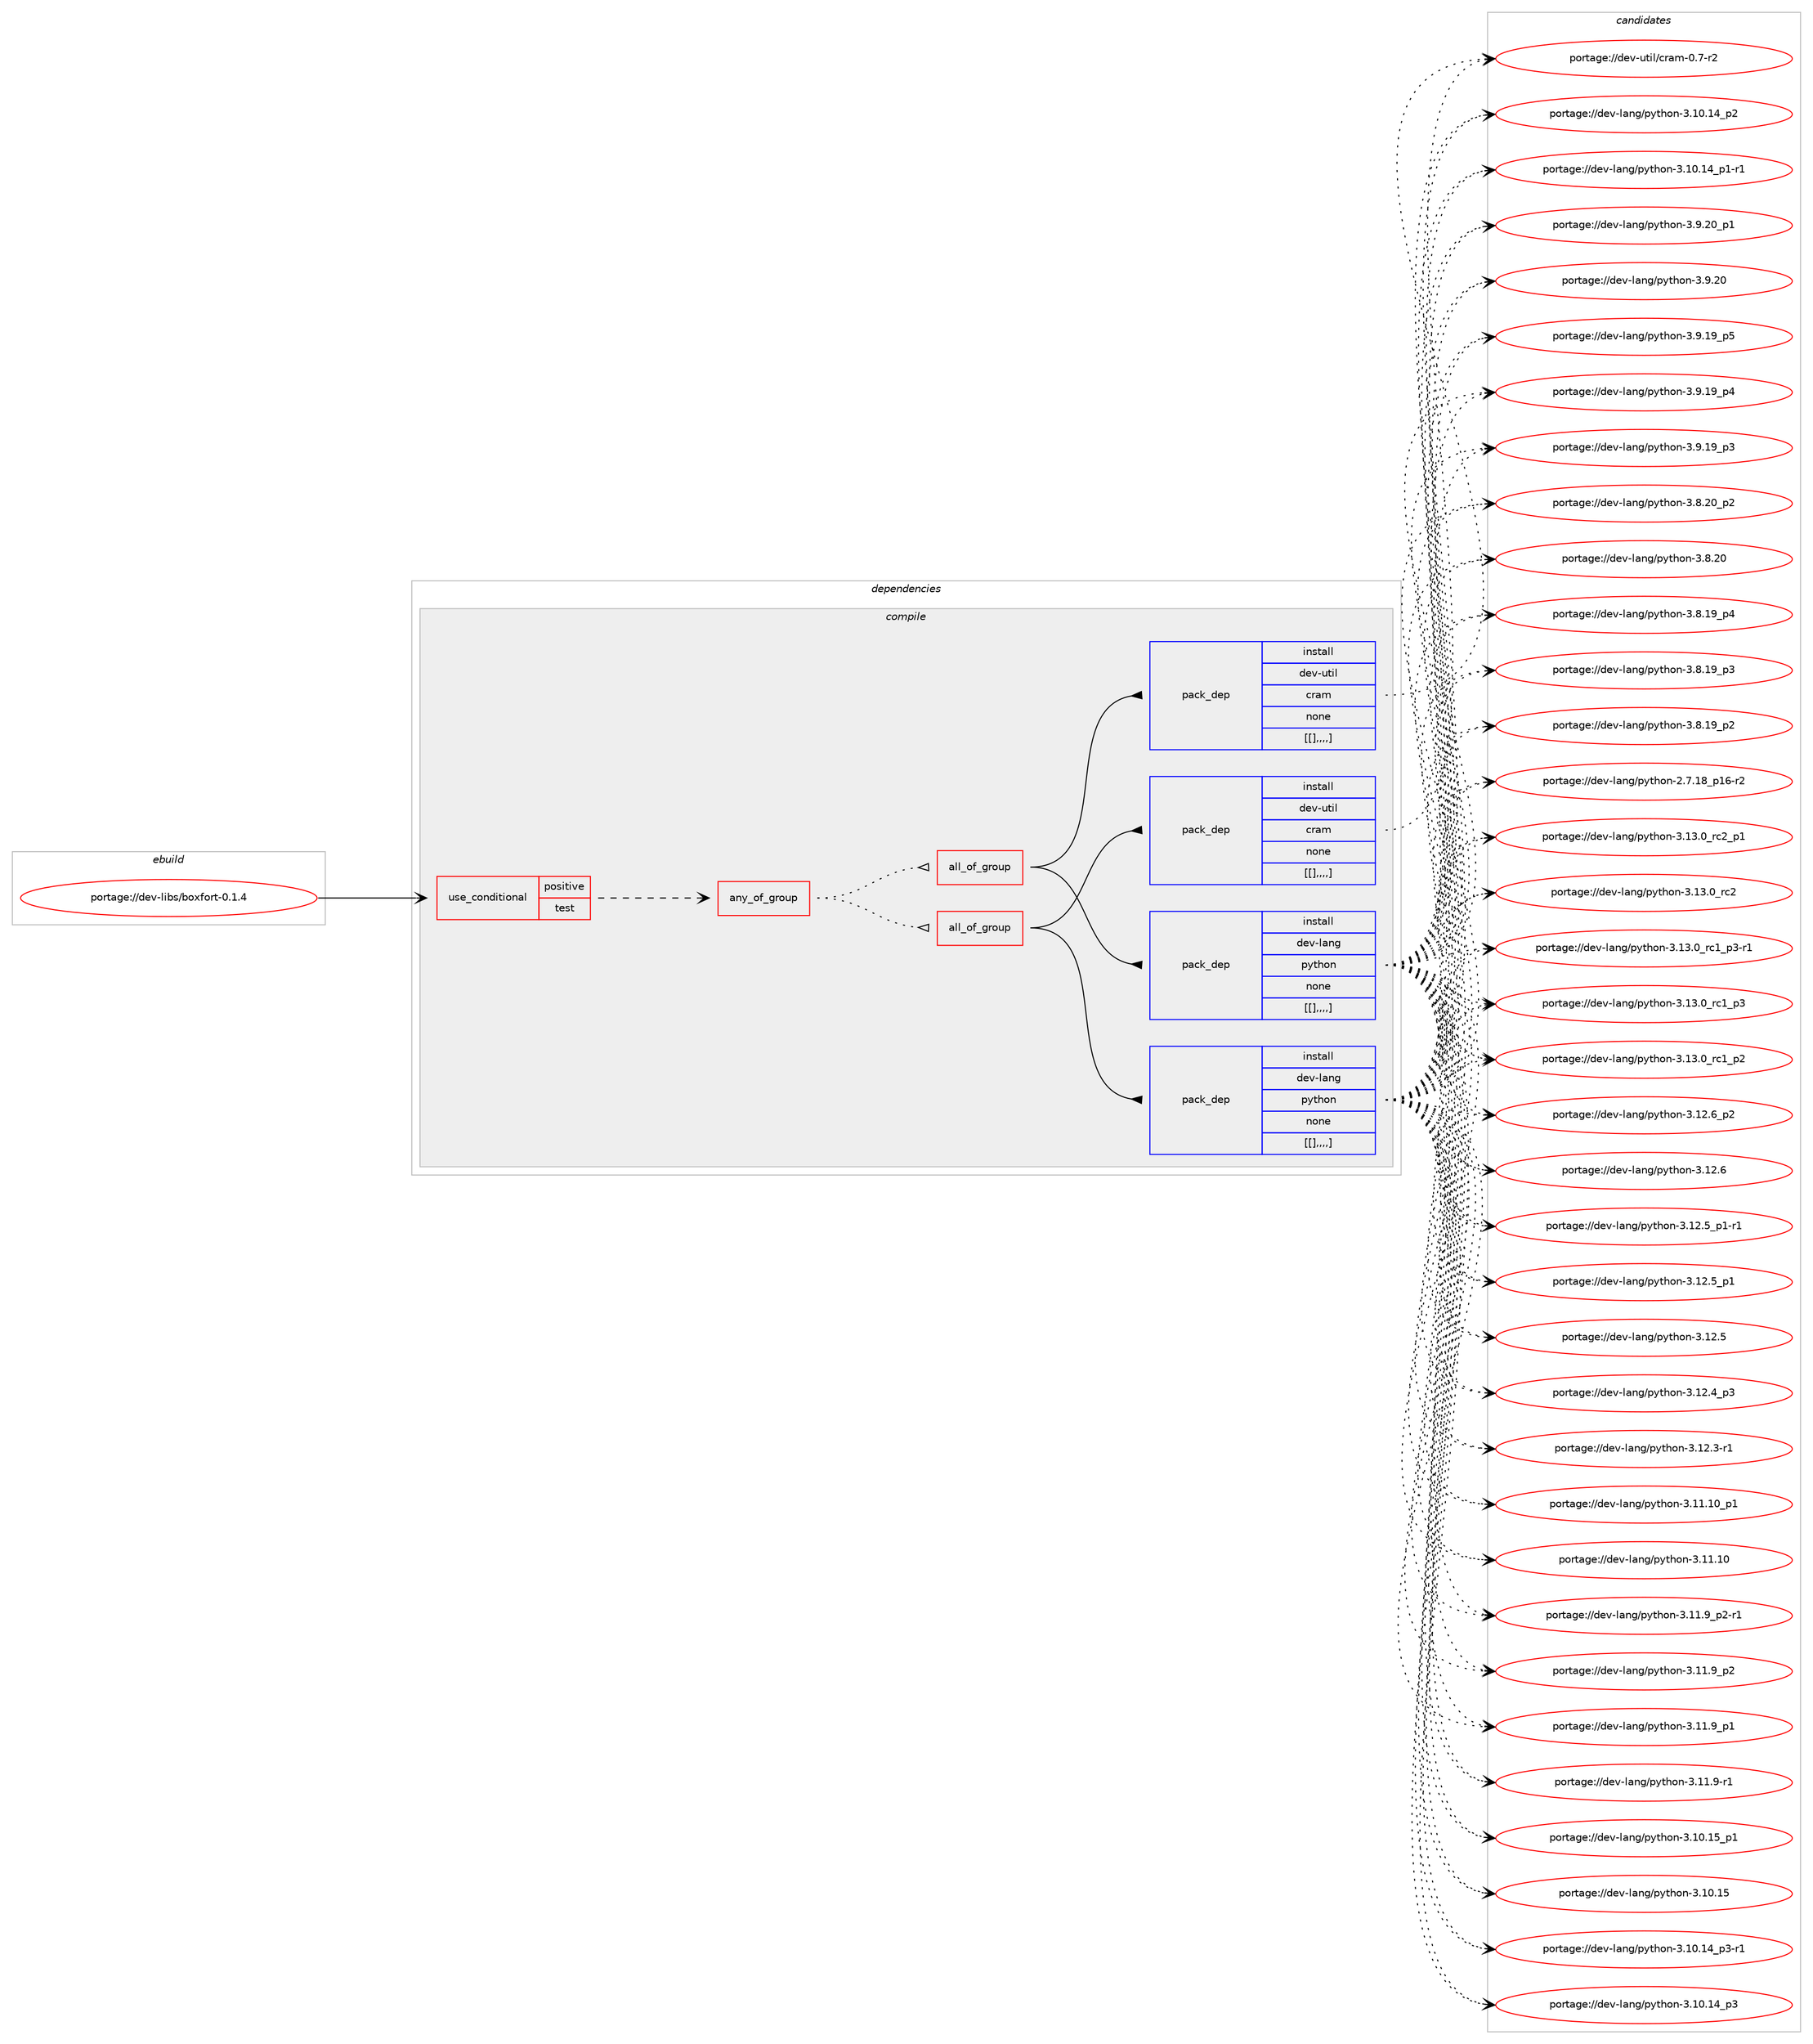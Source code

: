 digraph prolog {

# *************
# Graph options
# *************

newrank=true;
concentrate=true;
compound=true;
graph [rankdir=LR,fontname=Helvetica,fontsize=10,ranksep=1.5];#, ranksep=2.5, nodesep=0.2];
edge  [arrowhead=vee];
node  [fontname=Helvetica,fontsize=10];

# **********
# The ebuild
# **********

subgraph cluster_leftcol {
color=gray;
label=<<i>ebuild</i>>;
id [label="portage://dev-libs/boxfort-0.1.4", color=red, width=4, href="../dev-libs/boxfort-0.1.4.svg"];
}

# ****************
# The dependencies
# ****************

subgraph cluster_midcol {
color=gray;
label=<<i>dependencies</i>>;
subgraph cluster_compile {
fillcolor="#eeeeee";
style=filled;
label=<<i>compile</i>>;
subgraph cond26683 {
dependency107989 [label=<<TABLE BORDER="0" CELLBORDER="1" CELLSPACING="0" CELLPADDING="4"><TR><TD ROWSPAN="3" CELLPADDING="10">use_conditional</TD></TR><TR><TD>positive</TD></TR><TR><TD>test</TD></TR></TABLE>>, shape=none, color=red];
subgraph any978 {
dependency107990 [label=<<TABLE BORDER="0" CELLBORDER="1" CELLSPACING="0" CELLPADDING="4"><TR><TD CELLPADDING="10">any_of_group</TD></TR></TABLE>>, shape=none, color=red];subgraph all146 {
dependency107991 [label=<<TABLE BORDER="0" CELLBORDER="1" CELLSPACING="0" CELLPADDING="4"><TR><TD CELLPADDING="10">all_of_group</TD></TR></TABLE>>, shape=none, color=red];subgraph pack80185 {
dependency107992 [label=<<TABLE BORDER="0" CELLBORDER="1" CELLSPACING="0" CELLPADDING="4" WIDTH="220"><TR><TD ROWSPAN="6" CELLPADDING="30">pack_dep</TD></TR><TR><TD WIDTH="110">install</TD></TR><TR><TD>dev-lang</TD></TR><TR><TD>python</TD></TR><TR><TD>none</TD></TR><TR><TD>[[],,,,]</TD></TR></TABLE>>, shape=none, color=blue];
}
dependency107991:e -> dependency107992:w [weight=20,style="solid",arrowhead="inv"];
subgraph pack80186 {
dependency107993 [label=<<TABLE BORDER="0" CELLBORDER="1" CELLSPACING="0" CELLPADDING="4" WIDTH="220"><TR><TD ROWSPAN="6" CELLPADDING="30">pack_dep</TD></TR><TR><TD WIDTH="110">install</TD></TR><TR><TD>dev-util</TD></TR><TR><TD>cram</TD></TR><TR><TD>none</TD></TR><TR><TD>[[],,,,]</TD></TR></TABLE>>, shape=none, color=blue];
}
dependency107991:e -> dependency107993:w [weight=20,style="solid",arrowhead="inv"];
}
dependency107990:e -> dependency107991:w [weight=20,style="dotted",arrowhead="oinv"];
subgraph all147 {
dependency107994 [label=<<TABLE BORDER="0" CELLBORDER="1" CELLSPACING="0" CELLPADDING="4"><TR><TD CELLPADDING="10">all_of_group</TD></TR></TABLE>>, shape=none, color=red];subgraph pack80187 {
dependency107995 [label=<<TABLE BORDER="0" CELLBORDER="1" CELLSPACING="0" CELLPADDING="4" WIDTH="220"><TR><TD ROWSPAN="6" CELLPADDING="30">pack_dep</TD></TR><TR><TD WIDTH="110">install</TD></TR><TR><TD>dev-lang</TD></TR><TR><TD>python</TD></TR><TR><TD>none</TD></TR><TR><TD>[[],,,,]</TD></TR></TABLE>>, shape=none, color=blue];
}
dependency107994:e -> dependency107995:w [weight=20,style="solid",arrowhead="inv"];
subgraph pack80188 {
dependency107996 [label=<<TABLE BORDER="0" CELLBORDER="1" CELLSPACING="0" CELLPADDING="4" WIDTH="220"><TR><TD ROWSPAN="6" CELLPADDING="30">pack_dep</TD></TR><TR><TD WIDTH="110">install</TD></TR><TR><TD>dev-util</TD></TR><TR><TD>cram</TD></TR><TR><TD>none</TD></TR><TR><TD>[[],,,,]</TD></TR></TABLE>>, shape=none, color=blue];
}
dependency107994:e -> dependency107996:w [weight=20,style="solid",arrowhead="inv"];
}
dependency107990:e -> dependency107994:w [weight=20,style="dotted",arrowhead="oinv"];
}
dependency107989:e -> dependency107990:w [weight=20,style="dashed",arrowhead="vee"];
}
id:e -> dependency107989:w [weight=20,style="solid",arrowhead="vee"];
}
subgraph cluster_compileandrun {
fillcolor="#eeeeee";
style=filled;
label=<<i>compile and run</i>>;
}
subgraph cluster_run {
fillcolor="#eeeeee";
style=filled;
label=<<i>run</i>>;
}
}

# **************
# The candidates
# **************

subgraph cluster_choices {
rank=same;
color=gray;
label=<<i>candidates</i>>;

subgraph choice80185 {
color=black;
nodesep=1;
choice100101118451089711010347112121116104111110455146495146489511499509511249 [label="portage://dev-lang/python-3.13.0_rc2_p1", color=red, width=4,href="../dev-lang/python-3.13.0_rc2_p1.svg"];
choice10010111845108971101034711212111610411111045514649514648951149950 [label="portage://dev-lang/python-3.13.0_rc2", color=red, width=4,href="../dev-lang/python-3.13.0_rc2.svg"];
choice1001011184510897110103471121211161041111104551464951464895114994995112514511449 [label="portage://dev-lang/python-3.13.0_rc1_p3-r1", color=red, width=4,href="../dev-lang/python-3.13.0_rc1_p3-r1.svg"];
choice100101118451089711010347112121116104111110455146495146489511499499511251 [label="portage://dev-lang/python-3.13.0_rc1_p3", color=red, width=4,href="../dev-lang/python-3.13.0_rc1_p3.svg"];
choice100101118451089711010347112121116104111110455146495146489511499499511250 [label="portage://dev-lang/python-3.13.0_rc1_p2", color=red, width=4,href="../dev-lang/python-3.13.0_rc1_p2.svg"];
choice100101118451089711010347112121116104111110455146495046549511250 [label="portage://dev-lang/python-3.12.6_p2", color=red, width=4,href="../dev-lang/python-3.12.6_p2.svg"];
choice10010111845108971101034711212111610411111045514649504654 [label="portage://dev-lang/python-3.12.6", color=red, width=4,href="../dev-lang/python-3.12.6.svg"];
choice1001011184510897110103471121211161041111104551464950465395112494511449 [label="portage://dev-lang/python-3.12.5_p1-r1", color=red, width=4,href="../dev-lang/python-3.12.5_p1-r1.svg"];
choice100101118451089711010347112121116104111110455146495046539511249 [label="portage://dev-lang/python-3.12.5_p1", color=red, width=4,href="../dev-lang/python-3.12.5_p1.svg"];
choice10010111845108971101034711212111610411111045514649504653 [label="portage://dev-lang/python-3.12.5", color=red, width=4,href="../dev-lang/python-3.12.5.svg"];
choice100101118451089711010347112121116104111110455146495046529511251 [label="portage://dev-lang/python-3.12.4_p3", color=red, width=4,href="../dev-lang/python-3.12.4_p3.svg"];
choice100101118451089711010347112121116104111110455146495046514511449 [label="portage://dev-lang/python-3.12.3-r1", color=red, width=4,href="../dev-lang/python-3.12.3-r1.svg"];
choice10010111845108971101034711212111610411111045514649494649489511249 [label="portage://dev-lang/python-3.11.10_p1", color=red, width=4,href="../dev-lang/python-3.11.10_p1.svg"];
choice1001011184510897110103471121211161041111104551464949464948 [label="portage://dev-lang/python-3.11.10", color=red, width=4,href="../dev-lang/python-3.11.10.svg"];
choice1001011184510897110103471121211161041111104551464949465795112504511449 [label="portage://dev-lang/python-3.11.9_p2-r1", color=red, width=4,href="../dev-lang/python-3.11.9_p2-r1.svg"];
choice100101118451089711010347112121116104111110455146494946579511250 [label="portage://dev-lang/python-3.11.9_p2", color=red, width=4,href="../dev-lang/python-3.11.9_p2.svg"];
choice100101118451089711010347112121116104111110455146494946579511249 [label="portage://dev-lang/python-3.11.9_p1", color=red, width=4,href="../dev-lang/python-3.11.9_p1.svg"];
choice100101118451089711010347112121116104111110455146494946574511449 [label="portage://dev-lang/python-3.11.9-r1", color=red, width=4,href="../dev-lang/python-3.11.9-r1.svg"];
choice10010111845108971101034711212111610411111045514649484649539511249 [label="portage://dev-lang/python-3.10.15_p1", color=red, width=4,href="../dev-lang/python-3.10.15_p1.svg"];
choice1001011184510897110103471121211161041111104551464948464953 [label="portage://dev-lang/python-3.10.15", color=red, width=4,href="../dev-lang/python-3.10.15.svg"];
choice100101118451089711010347112121116104111110455146494846495295112514511449 [label="portage://dev-lang/python-3.10.14_p3-r1", color=red, width=4,href="../dev-lang/python-3.10.14_p3-r1.svg"];
choice10010111845108971101034711212111610411111045514649484649529511251 [label="portage://dev-lang/python-3.10.14_p3", color=red, width=4,href="../dev-lang/python-3.10.14_p3.svg"];
choice10010111845108971101034711212111610411111045514649484649529511250 [label="portage://dev-lang/python-3.10.14_p2", color=red, width=4,href="../dev-lang/python-3.10.14_p2.svg"];
choice100101118451089711010347112121116104111110455146494846495295112494511449 [label="portage://dev-lang/python-3.10.14_p1-r1", color=red, width=4,href="../dev-lang/python-3.10.14_p1-r1.svg"];
choice100101118451089711010347112121116104111110455146574650489511249 [label="portage://dev-lang/python-3.9.20_p1", color=red, width=4,href="../dev-lang/python-3.9.20_p1.svg"];
choice10010111845108971101034711212111610411111045514657465048 [label="portage://dev-lang/python-3.9.20", color=red, width=4,href="../dev-lang/python-3.9.20.svg"];
choice100101118451089711010347112121116104111110455146574649579511253 [label="portage://dev-lang/python-3.9.19_p5", color=red, width=4,href="../dev-lang/python-3.9.19_p5.svg"];
choice100101118451089711010347112121116104111110455146574649579511252 [label="portage://dev-lang/python-3.9.19_p4", color=red, width=4,href="../dev-lang/python-3.9.19_p4.svg"];
choice100101118451089711010347112121116104111110455146574649579511251 [label="portage://dev-lang/python-3.9.19_p3", color=red, width=4,href="../dev-lang/python-3.9.19_p3.svg"];
choice100101118451089711010347112121116104111110455146564650489511250 [label="portage://dev-lang/python-3.8.20_p2", color=red, width=4,href="../dev-lang/python-3.8.20_p2.svg"];
choice10010111845108971101034711212111610411111045514656465048 [label="portage://dev-lang/python-3.8.20", color=red, width=4,href="../dev-lang/python-3.8.20.svg"];
choice100101118451089711010347112121116104111110455146564649579511252 [label="portage://dev-lang/python-3.8.19_p4", color=red, width=4,href="../dev-lang/python-3.8.19_p4.svg"];
choice100101118451089711010347112121116104111110455146564649579511251 [label="portage://dev-lang/python-3.8.19_p3", color=red, width=4,href="../dev-lang/python-3.8.19_p3.svg"];
choice100101118451089711010347112121116104111110455146564649579511250 [label="portage://dev-lang/python-3.8.19_p2", color=red, width=4,href="../dev-lang/python-3.8.19_p2.svg"];
choice100101118451089711010347112121116104111110455046554649569511249544511450 [label="portage://dev-lang/python-2.7.18_p16-r2", color=red, width=4,href="../dev-lang/python-2.7.18_p16-r2.svg"];
dependency107992:e -> choice100101118451089711010347112121116104111110455146495146489511499509511249:w [style=dotted,weight="100"];
dependency107992:e -> choice10010111845108971101034711212111610411111045514649514648951149950:w [style=dotted,weight="100"];
dependency107992:e -> choice1001011184510897110103471121211161041111104551464951464895114994995112514511449:w [style=dotted,weight="100"];
dependency107992:e -> choice100101118451089711010347112121116104111110455146495146489511499499511251:w [style=dotted,weight="100"];
dependency107992:e -> choice100101118451089711010347112121116104111110455146495146489511499499511250:w [style=dotted,weight="100"];
dependency107992:e -> choice100101118451089711010347112121116104111110455146495046549511250:w [style=dotted,weight="100"];
dependency107992:e -> choice10010111845108971101034711212111610411111045514649504654:w [style=dotted,weight="100"];
dependency107992:e -> choice1001011184510897110103471121211161041111104551464950465395112494511449:w [style=dotted,weight="100"];
dependency107992:e -> choice100101118451089711010347112121116104111110455146495046539511249:w [style=dotted,weight="100"];
dependency107992:e -> choice10010111845108971101034711212111610411111045514649504653:w [style=dotted,weight="100"];
dependency107992:e -> choice100101118451089711010347112121116104111110455146495046529511251:w [style=dotted,weight="100"];
dependency107992:e -> choice100101118451089711010347112121116104111110455146495046514511449:w [style=dotted,weight="100"];
dependency107992:e -> choice10010111845108971101034711212111610411111045514649494649489511249:w [style=dotted,weight="100"];
dependency107992:e -> choice1001011184510897110103471121211161041111104551464949464948:w [style=dotted,weight="100"];
dependency107992:e -> choice1001011184510897110103471121211161041111104551464949465795112504511449:w [style=dotted,weight="100"];
dependency107992:e -> choice100101118451089711010347112121116104111110455146494946579511250:w [style=dotted,weight="100"];
dependency107992:e -> choice100101118451089711010347112121116104111110455146494946579511249:w [style=dotted,weight="100"];
dependency107992:e -> choice100101118451089711010347112121116104111110455146494946574511449:w [style=dotted,weight="100"];
dependency107992:e -> choice10010111845108971101034711212111610411111045514649484649539511249:w [style=dotted,weight="100"];
dependency107992:e -> choice1001011184510897110103471121211161041111104551464948464953:w [style=dotted,weight="100"];
dependency107992:e -> choice100101118451089711010347112121116104111110455146494846495295112514511449:w [style=dotted,weight="100"];
dependency107992:e -> choice10010111845108971101034711212111610411111045514649484649529511251:w [style=dotted,weight="100"];
dependency107992:e -> choice10010111845108971101034711212111610411111045514649484649529511250:w [style=dotted,weight="100"];
dependency107992:e -> choice100101118451089711010347112121116104111110455146494846495295112494511449:w [style=dotted,weight="100"];
dependency107992:e -> choice100101118451089711010347112121116104111110455146574650489511249:w [style=dotted,weight="100"];
dependency107992:e -> choice10010111845108971101034711212111610411111045514657465048:w [style=dotted,weight="100"];
dependency107992:e -> choice100101118451089711010347112121116104111110455146574649579511253:w [style=dotted,weight="100"];
dependency107992:e -> choice100101118451089711010347112121116104111110455146574649579511252:w [style=dotted,weight="100"];
dependency107992:e -> choice100101118451089711010347112121116104111110455146574649579511251:w [style=dotted,weight="100"];
dependency107992:e -> choice100101118451089711010347112121116104111110455146564650489511250:w [style=dotted,weight="100"];
dependency107992:e -> choice10010111845108971101034711212111610411111045514656465048:w [style=dotted,weight="100"];
dependency107992:e -> choice100101118451089711010347112121116104111110455146564649579511252:w [style=dotted,weight="100"];
dependency107992:e -> choice100101118451089711010347112121116104111110455146564649579511251:w [style=dotted,weight="100"];
dependency107992:e -> choice100101118451089711010347112121116104111110455146564649579511250:w [style=dotted,weight="100"];
dependency107992:e -> choice100101118451089711010347112121116104111110455046554649569511249544511450:w [style=dotted,weight="100"];
}
subgraph choice80186 {
color=black;
nodesep=1;
choice10010111845117116105108479911497109454846554511450 [label="portage://dev-util/cram-0.7-r2", color=red, width=4,href="../dev-util/cram-0.7-r2.svg"];
dependency107993:e -> choice10010111845117116105108479911497109454846554511450:w [style=dotted,weight="100"];
}
subgraph choice80187 {
color=black;
nodesep=1;
choice100101118451089711010347112121116104111110455146495146489511499509511249 [label="portage://dev-lang/python-3.13.0_rc2_p1", color=red, width=4,href="../dev-lang/python-3.13.0_rc2_p1.svg"];
choice10010111845108971101034711212111610411111045514649514648951149950 [label="portage://dev-lang/python-3.13.0_rc2", color=red, width=4,href="../dev-lang/python-3.13.0_rc2.svg"];
choice1001011184510897110103471121211161041111104551464951464895114994995112514511449 [label="portage://dev-lang/python-3.13.0_rc1_p3-r1", color=red, width=4,href="../dev-lang/python-3.13.0_rc1_p3-r1.svg"];
choice100101118451089711010347112121116104111110455146495146489511499499511251 [label="portage://dev-lang/python-3.13.0_rc1_p3", color=red, width=4,href="../dev-lang/python-3.13.0_rc1_p3.svg"];
choice100101118451089711010347112121116104111110455146495146489511499499511250 [label="portage://dev-lang/python-3.13.0_rc1_p2", color=red, width=4,href="../dev-lang/python-3.13.0_rc1_p2.svg"];
choice100101118451089711010347112121116104111110455146495046549511250 [label="portage://dev-lang/python-3.12.6_p2", color=red, width=4,href="../dev-lang/python-3.12.6_p2.svg"];
choice10010111845108971101034711212111610411111045514649504654 [label="portage://dev-lang/python-3.12.6", color=red, width=4,href="../dev-lang/python-3.12.6.svg"];
choice1001011184510897110103471121211161041111104551464950465395112494511449 [label="portage://dev-lang/python-3.12.5_p1-r1", color=red, width=4,href="../dev-lang/python-3.12.5_p1-r1.svg"];
choice100101118451089711010347112121116104111110455146495046539511249 [label="portage://dev-lang/python-3.12.5_p1", color=red, width=4,href="../dev-lang/python-3.12.5_p1.svg"];
choice10010111845108971101034711212111610411111045514649504653 [label="portage://dev-lang/python-3.12.5", color=red, width=4,href="../dev-lang/python-3.12.5.svg"];
choice100101118451089711010347112121116104111110455146495046529511251 [label="portage://dev-lang/python-3.12.4_p3", color=red, width=4,href="../dev-lang/python-3.12.4_p3.svg"];
choice100101118451089711010347112121116104111110455146495046514511449 [label="portage://dev-lang/python-3.12.3-r1", color=red, width=4,href="../dev-lang/python-3.12.3-r1.svg"];
choice10010111845108971101034711212111610411111045514649494649489511249 [label="portage://dev-lang/python-3.11.10_p1", color=red, width=4,href="../dev-lang/python-3.11.10_p1.svg"];
choice1001011184510897110103471121211161041111104551464949464948 [label="portage://dev-lang/python-3.11.10", color=red, width=4,href="../dev-lang/python-3.11.10.svg"];
choice1001011184510897110103471121211161041111104551464949465795112504511449 [label="portage://dev-lang/python-3.11.9_p2-r1", color=red, width=4,href="../dev-lang/python-3.11.9_p2-r1.svg"];
choice100101118451089711010347112121116104111110455146494946579511250 [label="portage://dev-lang/python-3.11.9_p2", color=red, width=4,href="../dev-lang/python-3.11.9_p2.svg"];
choice100101118451089711010347112121116104111110455146494946579511249 [label="portage://dev-lang/python-3.11.9_p1", color=red, width=4,href="../dev-lang/python-3.11.9_p1.svg"];
choice100101118451089711010347112121116104111110455146494946574511449 [label="portage://dev-lang/python-3.11.9-r1", color=red, width=4,href="../dev-lang/python-3.11.9-r1.svg"];
choice10010111845108971101034711212111610411111045514649484649539511249 [label="portage://dev-lang/python-3.10.15_p1", color=red, width=4,href="../dev-lang/python-3.10.15_p1.svg"];
choice1001011184510897110103471121211161041111104551464948464953 [label="portage://dev-lang/python-3.10.15", color=red, width=4,href="../dev-lang/python-3.10.15.svg"];
choice100101118451089711010347112121116104111110455146494846495295112514511449 [label="portage://dev-lang/python-3.10.14_p3-r1", color=red, width=4,href="../dev-lang/python-3.10.14_p3-r1.svg"];
choice10010111845108971101034711212111610411111045514649484649529511251 [label="portage://dev-lang/python-3.10.14_p3", color=red, width=4,href="../dev-lang/python-3.10.14_p3.svg"];
choice10010111845108971101034711212111610411111045514649484649529511250 [label="portage://dev-lang/python-3.10.14_p2", color=red, width=4,href="../dev-lang/python-3.10.14_p2.svg"];
choice100101118451089711010347112121116104111110455146494846495295112494511449 [label="portage://dev-lang/python-3.10.14_p1-r1", color=red, width=4,href="../dev-lang/python-3.10.14_p1-r1.svg"];
choice100101118451089711010347112121116104111110455146574650489511249 [label="portage://dev-lang/python-3.9.20_p1", color=red, width=4,href="../dev-lang/python-3.9.20_p1.svg"];
choice10010111845108971101034711212111610411111045514657465048 [label="portage://dev-lang/python-3.9.20", color=red, width=4,href="../dev-lang/python-3.9.20.svg"];
choice100101118451089711010347112121116104111110455146574649579511253 [label="portage://dev-lang/python-3.9.19_p5", color=red, width=4,href="../dev-lang/python-3.9.19_p5.svg"];
choice100101118451089711010347112121116104111110455146574649579511252 [label="portage://dev-lang/python-3.9.19_p4", color=red, width=4,href="../dev-lang/python-3.9.19_p4.svg"];
choice100101118451089711010347112121116104111110455146574649579511251 [label="portage://dev-lang/python-3.9.19_p3", color=red, width=4,href="../dev-lang/python-3.9.19_p3.svg"];
choice100101118451089711010347112121116104111110455146564650489511250 [label="portage://dev-lang/python-3.8.20_p2", color=red, width=4,href="../dev-lang/python-3.8.20_p2.svg"];
choice10010111845108971101034711212111610411111045514656465048 [label="portage://dev-lang/python-3.8.20", color=red, width=4,href="../dev-lang/python-3.8.20.svg"];
choice100101118451089711010347112121116104111110455146564649579511252 [label="portage://dev-lang/python-3.8.19_p4", color=red, width=4,href="../dev-lang/python-3.8.19_p4.svg"];
choice100101118451089711010347112121116104111110455146564649579511251 [label="portage://dev-lang/python-3.8.19_p3", color=red, width=4,href="../dev-lang/python-3.8.19_p3.svg"];
choice100101118451089711010347112121116104111110455146564649579511250 [label="portage://dev-lang/python-3.8.19_p2", color=red, width=4,href="../dev-lang/python-3.8.19_p2.svg"];
choice100101118451089711010347112121116104111110455046554649569511249544511450 [label="portage://dev-lang/python-2.7.18_p16-r2", color=red, width=4,href="../dev-lang/python-2.7.18_p16-r2.svg"];
dependency107995:e -> choice100101118451089711010347112121116104111110455146495146489511499509511249:w [style=dotted,weight="100"];
dependency107995:e -> choice10010111845108971101034711212111610411111045514649514648951149950:w [style=dotted,weight="100"];
dependency107995:e -> choice1001011184510897110103471121211161041111104551464951464895114994995112514511449:w [style=dotted,weight="100"];
dependency107995:e -> choice100101118451089711010347112121116104111110455146495146489511499499511251:w [style=dotted,weight="100"];
dependency107995:e -> choice100101118451089711010347112121116104111110455146495146489511499499511250:w [style=dotted,weight="100"];
dependency107995:e -> choice100101118451089711010347112121116104111110455146495046549511250:w [style=dotted,weight="100"];
dependency107995:e -> choice10010111845108971101034711212111610411111045514649504654:w [style=dotted,weight="100"];
dependency107995:e -> choice1001011184510897110103471121211161041111104551464950465395112494511449:w [style=dotted,weight="100"];
dependency107995:e -> choice100101118451089711010347112121116104111110455146495046539511249:w [style=dotted,weight="100"];
dependency107995:e -> choice10010111845108971101034711212111610411111045514649504653:w [style=dotted,weight="100"];
dependency107995:e -> choice100101118451089711010347112121116104111110455146495046529511251:w [style=dotted,weight="100"];
dependency107995:e -> choice100101118451089711010347112121116104111110455146495046514511449:w [style=dotted,weight="100"];
dependency107995:e -> choice10010111845108971101034711212111610411111045514649494649489511249:w [style=dotted,weight="100"];
dependency107995:e -> choice1001011184510897110103471121211161041111104551464949464948:w [style=dotted,weight="100"];
dependency107995:e -> choice1001011184510897110103471121211161041111104551464949465795112504511449:w [style=dotted,weight="100"];
dependency107995:e -> choice100101118451089711010347112121116104111110455146494946579511250:w [style=dotted,weight="100"];
dependency107995:e -> choice100101118451089711010347112121116104111110455146494946579511249:w [style=dotted,weight="100"];
dependency107995:e -> choice100101118451089711010347112121116104111110455146494946574511449:w [style=dotted,weight="100"];
dependency107995:e -> choice10010111845108971101034711212111610411111045514649484649539511249:w [style=dotted,weight="100"];
dependency107995:e -> choice1001011184510897110103471121211161041111104551464948464953:w [style=dotted,weight="100"];
dependency107995:e -> choice100101118451089711010347112121116104111110455146494846495295112514511449:w [style=dotted,weight="100"];
dependency107995:e -> choice10010111845108971101034711212111610411111045514649484649529511251:w [style=dotted,weight="100"];
dependency107995:e -> choice10010111845108971101034711212111610411111045514649484649529511250:w [style=dotted,weight="100"];
dependency107995:e -> choice100101118451089711010347112121116104111110455146494846495295112494511449:w [style=dotted,weight="100"];
dependency107995:e -> choice100101118451089711010347112121116104111110455146574650489511249:w [style=dotted,weight="100"];
dependency107995:e -> choice10010111845108971101034711212111610411111045514657465048:w [style=dotted,weight="100"];
dependency107995:e -> choice100101118451089711010347112121116104111110455146574649579511253:w [style=dotted,weight="100"];
dependency107995:e -> choice100101118451089711010347112121116104111110455146574649579511252:w [style=dotted,weight="100"];
dependency107995:e -> choice100101118451089711010347112121116104111110455146574649579511251:w [style=dotted,weight="100"];
dependency107995:e -> choice100101118451089711010347112121116104111110455146564650489511250:w [style=dotted,weight="100"];
dependency107995:e -> choice10010111845108971101034711212111610411111045514656465048:w [style=dotted,weight="100"];
dependency107995:e -> choice100101118451089711010347112121116104111110455146564649579511252:w [style=dotted,weight="100"];
dependency107995:e -> choice100101118451089711010347112121116104111110455146564649579511251:w [style=dotted,weight="100"];
dependency107995:e -> choice100101118451089711010347112121116104111110455146564649579511250:w [style=dotted,weight="100"];
dependency107995:e -> choice100101118451089711010347112121116104111110455046554649569511249544511450:w [style=dotted,weight="100"];
}
subgraph choice80188 {
color=black;
nodesep=1;
choice10010111845117116105108479911497109454846554511450 [label="portage://dev-util/cram-0.7-r2", color=red, width=4,href="../dev-util/cram-0.7-r2.svg"];
dependency107996:e -> choice10010111845117116105108479911497109454846554511450:w [style=dotted,weight="100"];
}
}

}
